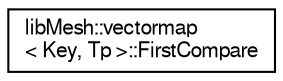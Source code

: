 digraph "Graphical Class Hierarchy"
{
  edge [fontname="FreeSans",fontsize="10",labelfontname="FreeSans",labelfontsize="10"];
  node [fontname="FreeSans",fontsize="10",shape=record];
  rankdir="LR";
  Node1 [label="libMesh::vectormap\l\< Key, Tp \>::FirstCompare",height=0.2,width=0.4,color="black", fillcolor="white", style="filled",URL="$structlibMesh_1_1vectormap_1_1FirstCompare.html"];
}
